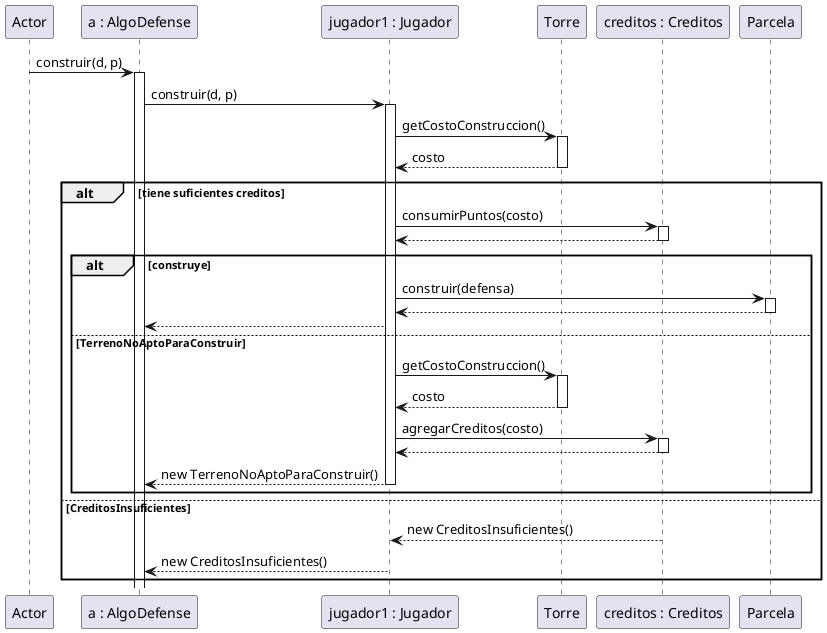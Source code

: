 @startuml
participant Actor
Actor -> "a : AlgoDefense" : construir(d, p)
activate "a : AlgoDefense"
"a : AlgoDefense" -> "jugador1 : Jugador" : construir(d, p)
activate "jugador1 : Jugador"
"jugador1 : Jugador" -> Torre : getCostoConstruccion()
activate Torre
Torre --> "jugador1 : Jugador" : costo
deactivate Torre

alt tiene suficientes creditos
"jugador1 : Jugador" -> "creditos : Creditos" : consumirPuntos(costo)
activate "creditos : Creditos"
"creditos : Creditos" --> "jugador1 : Jugador"
deactivate "creditos : Creditos"
alt construye
"jugador1 : Jugador" -> Parcela : construir(defensa)
activate Parcela
Parcela --> "jugador1 : Jugador"
deactivate Parcela
"jugador1 : Jugador" --> "a : AlgoDefense"

else TerrenoNoAptoParaConstruir
"jugador1 : Jugador" -> Torre : getCostoConstruccion()
activate Torre
Torre --> "jugador1 : Jugador" : costo
deactivate Torre
"jugador1 : Jugador" -> "creditos : Creditos" : agregarCreditos(costo)
activate "creditos : Creditos"
"creditos : Creditos" --> "jugador1 : Jugador"
deactivate "creditos : Creditos"
"jugador1 : Jugador" --> "a : AlgoDefense" : new TerrenoNoAptoParaConstruir()
deactivate "jugador1 : Jugador"
end
else CreditosInsuficientes
"creditos : Creditos" --> "jugador1 : Jugador" : new CreditosInsuficientes()
"jugador1 : Jugador" --> "a : AlgoDefense" : new CreditosInsuficientes()
end

@enduml
